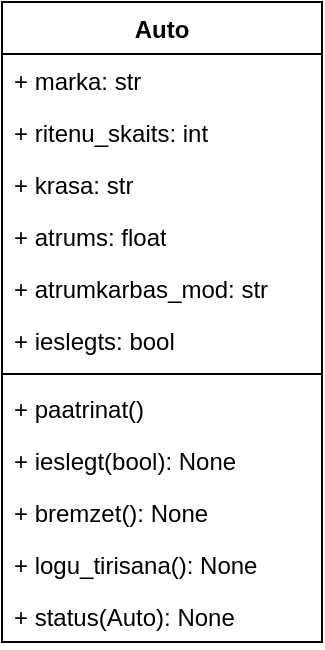 <mxfile version="22.1.18" type="device">
  <diagram name="Lapa-1" id="0AkEQL7DnQlZvBloPzRW">
    <mxGraphModel dx="1434" dy="820" grid="1" gridSize="10" guides="1" tooltips="1" connect="1" arrows="1" fold="1" page="1" pageScale="1" pageWidth="850" pageHeight="1100" math="0" shadow="0">
      <root>
        <mxCell id="0" />
        <mxCell id="1" parent="0" />
        <mxCell id="2xE7zJyMyFkucikbjbRm-1" value="Auto" style="swimlane;fontStyle=1;align=center;verticalAlign=top;childLayout=stackLayout;horizontal=1;startSize=26;horizontalStack=0;resizeParent=1;resizeParentMax=0;resizeLast=0;collapsible=1;marginBottom=0;whiteSpace=wrap;html=1;" vertex="1" parent="1">
          <mxGeometry x="40" y="60" width="160" height="320" as="geometry" />
        </mxCell>
        <mxCell id="2xE7zJyMyFkucikbjbRm-2" value="+ marka: str" style="text;strokeColor=none;fillColor=none;align=left;verticalAlign=top;spacingLeft=4;spacingRight=4;overflow=hidden;rotatable=0;points=[[0,0.5],[1,0.5]];portConstraint=eastwest;whiteSpace=wrap;html=1;" vertex="1" parent="2xE7zJyMyFkucikbjbRm-1">
          <mxGeometry y="26" width="160" height="26" as="geometry" />
        </mxCell>
        <mxCell id="2xE7zJyMyFkucikbjbRm-5" value="+ ritenu_skaits: int" style="text;strokeColor=none;fillColor=none;align=left;verticalAlign=top;spacingLeft=4;spacingRight=4;overflow=hidden;rotatable=0;points=[[0,0.5],[1,0.5]];portConstraint=eastwest;whiteSpace=wrap;html=1;" vertex="1" parent="2xE7zJyMyFkucikbjbRm-1">
          <mxGeometry y="52" width="160" height="26" as="geometry" />
        </mxCell>
        <mxCell id="2xE7zJyMyFkucikbjbRm-6" value="+ krasa: str" style="text;strokeColor=none;fillColor=none;align=left;verticalAlign=top;spacingLeft=4;spacingRight=4;overflow=hidden;rotatable=0;points=[[0,0.5],[1,0.5]];portConstraint=eastwest;whiteSpace=wrap;html=1;" vertex="1" parent="2xE7zJyMyFkucikbjbRm-1">
          <mxGeometry y="78" width="160" height="26" as="geometry" />
        </mxCell>
        <mxCell id="2xE7zJyMyFkucikbjbRm-7" value="+ atrums: float" style="text;strokeColor=none;fillColor=none;align=left;verticalAlign=top;spacingLeft=4;spacingRight=4;overflow=hidden;rotatable=0;points=[[0,0.5],[1,0.5]];portConstraint=eastwest;whiteSpace=wrap;html=1;" vertex="1" parent="2xE7zJyMyFkucikbjbRm-1">
          <mxGeometry y="104" width="160" height="26" as="geometry" />
        </mxCell>
        <mxCell id="2xE7zJyMyFkucikbjbRm-12" value="+ atrumkarbas_mod: str" style="text;strokeColor=none;fillColor=none;align=left;verticalAlign=top;spacingLeft=4;spacingRight=4;overflow=hidden;rotatable=0;points=[[0,0.5],[1,0.5]];portConstraint=eastwest;whiteSpace=wrap;html=1;" vertex="1" parent="2xE7zJyMyFkucikbjbRm-1">
          <mxGeometry y="130" width="160" height="26" as="geometry" />
        </mxCell>
        <mxCell id="2xE7zJyMyFkucikbjbRm-13" value="+ ieslegts: bool" style="text;strokeColor=none;fillColor=none;align=left;verticalAlign=top;spacingLeft=4;spacingRight=4;overflow=hidden;rotatable=0;points=[[0,0.5],[1,0.5]];portConstraint=eastwest;whiteSpace=wrap;html=1;" vertex="1" parent="2xE7zJyMyFkucikbjbRm-1">
          <mxGeometry y="156" width="160" height="26" as="geometry" />
        </mxCell>
        <mxCell id="2xE7zJyMyFkucikbjbRm-3" value="" style="line;strokeWidth=1;fillColor=none;align=left;verticalAlign=middle;spacingTop=-1;spacingLeft=3;spacingRight=3;rotatable=0;labelPosition=right;points=[];portConstraint=eastwest;strokeColor=inherit;" vertex="1" parent="2xE7zJyMyFkucikbjbRm-1">
          <mxGeometry y="182" width="160" height="8" as="geometry" />
        </mxCell>
        <mxCell id="2xE7zJyMyFkucikbjbRm-4" value="+ paatrinat()" style="text;strokeColor=none;fillColor=none;align=left;verticalAlign=top;spacingLeft=4;spacingRight=4;overflow=hidden;rotatable=0;points=[[0,0.5],[1,0.5]];portConstraint=eastwest;whiteSpace=wrap;html=1;" vertex="1" parent="2xE7zJyMyFkucikbjbRm-1">
          <mxGeometry y="190" width="160" height="26" as="geometry" />
        </mxCell>
        <mxCell id="2xE7zJyMyFkucikbjbRm-8" value="+ ieslegt(bool): None" style="text;strokeColor=none;fillColor=none;align=left;verticalAlign=top;spacingLeft=4;spacingRight=4;overflow=hidden;rotatable=0;points=[[0,0.5],[1,0.5]];portConstraint=eastwest;whiteSpace=wrap;html=1;" vertex="1" parent="2xE7zJyMyFkucikbjbRm-1">
          <mxGeometry y="216" width="160" height="26" as="geometry" />
        </mxCell>
        <mxCell id="2xE7zJyMyFkucikbjbRm-9" value="+ bremzet(): None" style="text;strokeColor=none;fillColor=none;align=left;verticalAlign=top;spacingLeft=4;spacingRight=4;overflow=hidden;rotatable=0;points=[[0,0.5],[1,0.5]];portConstraint=eastwest;whiteSpace=wrap;html=1;" vertex="1" parent="2xE7zJyMyFkucikbjbRm-1">
          <mxGeometry y="242" width="160" height="26" as="geometry" />
        </mxCell>
        <mxCell id="2xE7zJyMyFkucikbjbRm-10" value="+ logu_tirisana(): None" style="text;strokeColor=none;fillColor=none;align=left;verticalAlign=top;spacingLeft=4;spacingRight=4;overflow=hidden;rotatable=0;points=[[0,0.5],[1,0.5]];portConstraint=eastwest;whiteSpace=wrap;html=1;" vertex="1" parent="2xE7zJyMyFkucikbjbRm-1">
          <mxGeometry y="268" width="160" height="26" as="geometry" />
        </mxCell>
        <mxCell id="2xE7zJyMyFkucikbjbRm-11" value="+ status(Auto): None" style="text;strokeColor=none;fillColor=none;align=left;verticalAlign=top;spacingLeft=4;spacingRight=4;overflow=hidden;rotatable=0;points=[[0,0.5],[1,0.5]];portConstraint=eastwest;whiteSpace=wrap;html=1;" vertex="1" parent="2xE7zJyMyFkucikbjbRm-1">
          <mxGeometry y="294" width="160" height="26" as="geometry" />
        </mxCell>
      </root>
    </mxGraphModel>
  </diagram>
</mxfile>

